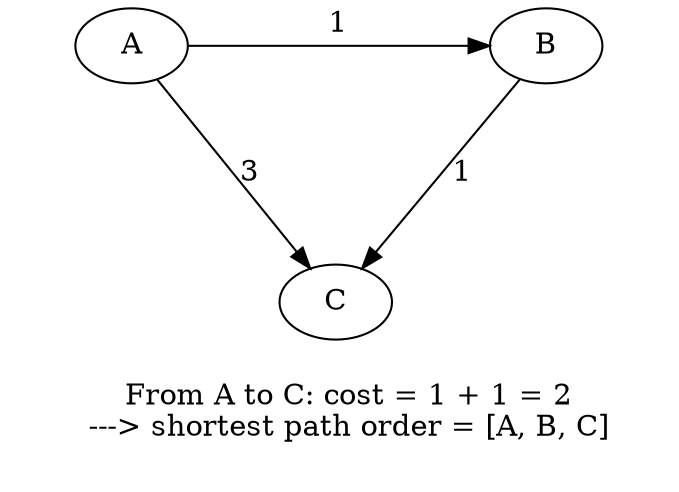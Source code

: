 digraph G {
  splines=line;

  ratio = 0.5;
  ranksep=1;

  A -> B [label = 1]
  A -> C [label = 3]
  B -> C [label = 1]

  {rank=same; A B }
  {rank=same; C }

  forcelabels=true;
	node [shape=plaintext]
	label = "
  From A to C: cost = 1 + 1 = 2
  ---> shortest path order = [A, B, C]
	"
}
